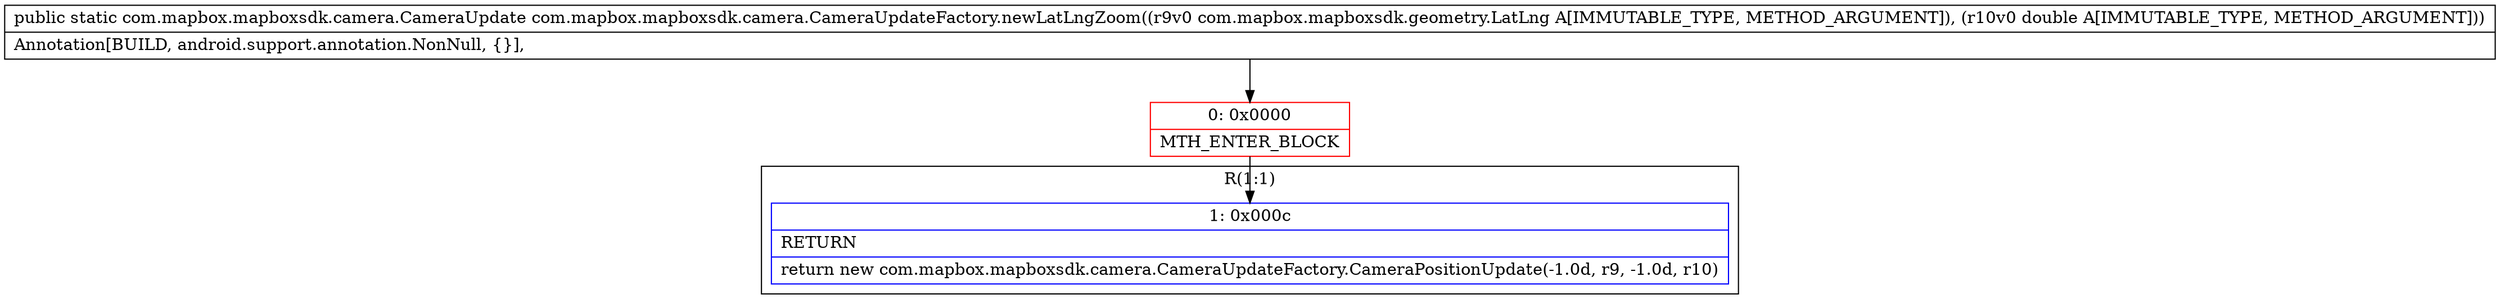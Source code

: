digraph "CFG forcom.mapbox.mapboxsdk.camera.CameraUpdateFactory.newLatLngZoom(Lcom\/mapbox\/mapboxsdk\/geometry\/LatLng;D)Lcom\/mapbox\/mapboxsdk\/camera\/CameraUpdate;" {
subgraph cluster_Region_1998336084 {
label = "R(1:1)";
node [shape=record,color=blue];
Node_1 [shape=record,label="{1\:\ 0x000c|RETURN\l|return new com.mapbox.mapboxsdk.camera.CameraUpdateFactory.CameraPositionUpdate(\-1.0d, r9, \-1.0d, r10)\l}"];
}
Node_0 [shape=record,color=red,label="{0\:\ 0x0000|MTH_ENTER_BLOCK\l}"];
MethodNode[shape=record,label="{public static com.mapbox.mapboxsdk.camera.CameraUpdate com.mapbox.mapboxsdk.camera.CameraUpdateFactory.newLatLngZoom((r9v0 com.mapbox.mapboxsdk.geometry.LatLng A[IMMUTABLE_TYPE, METHOD_ARGUMENT]), (r10v0 double A[IMMUTABLE_TYPE, METHOD_ARGUMENT]))  | Annotation[BUILD, android.support.annotation.NonNull, \{\}], \l}"];
MethodNode -> Node_0;
Node_0 -> Node_1;
}

